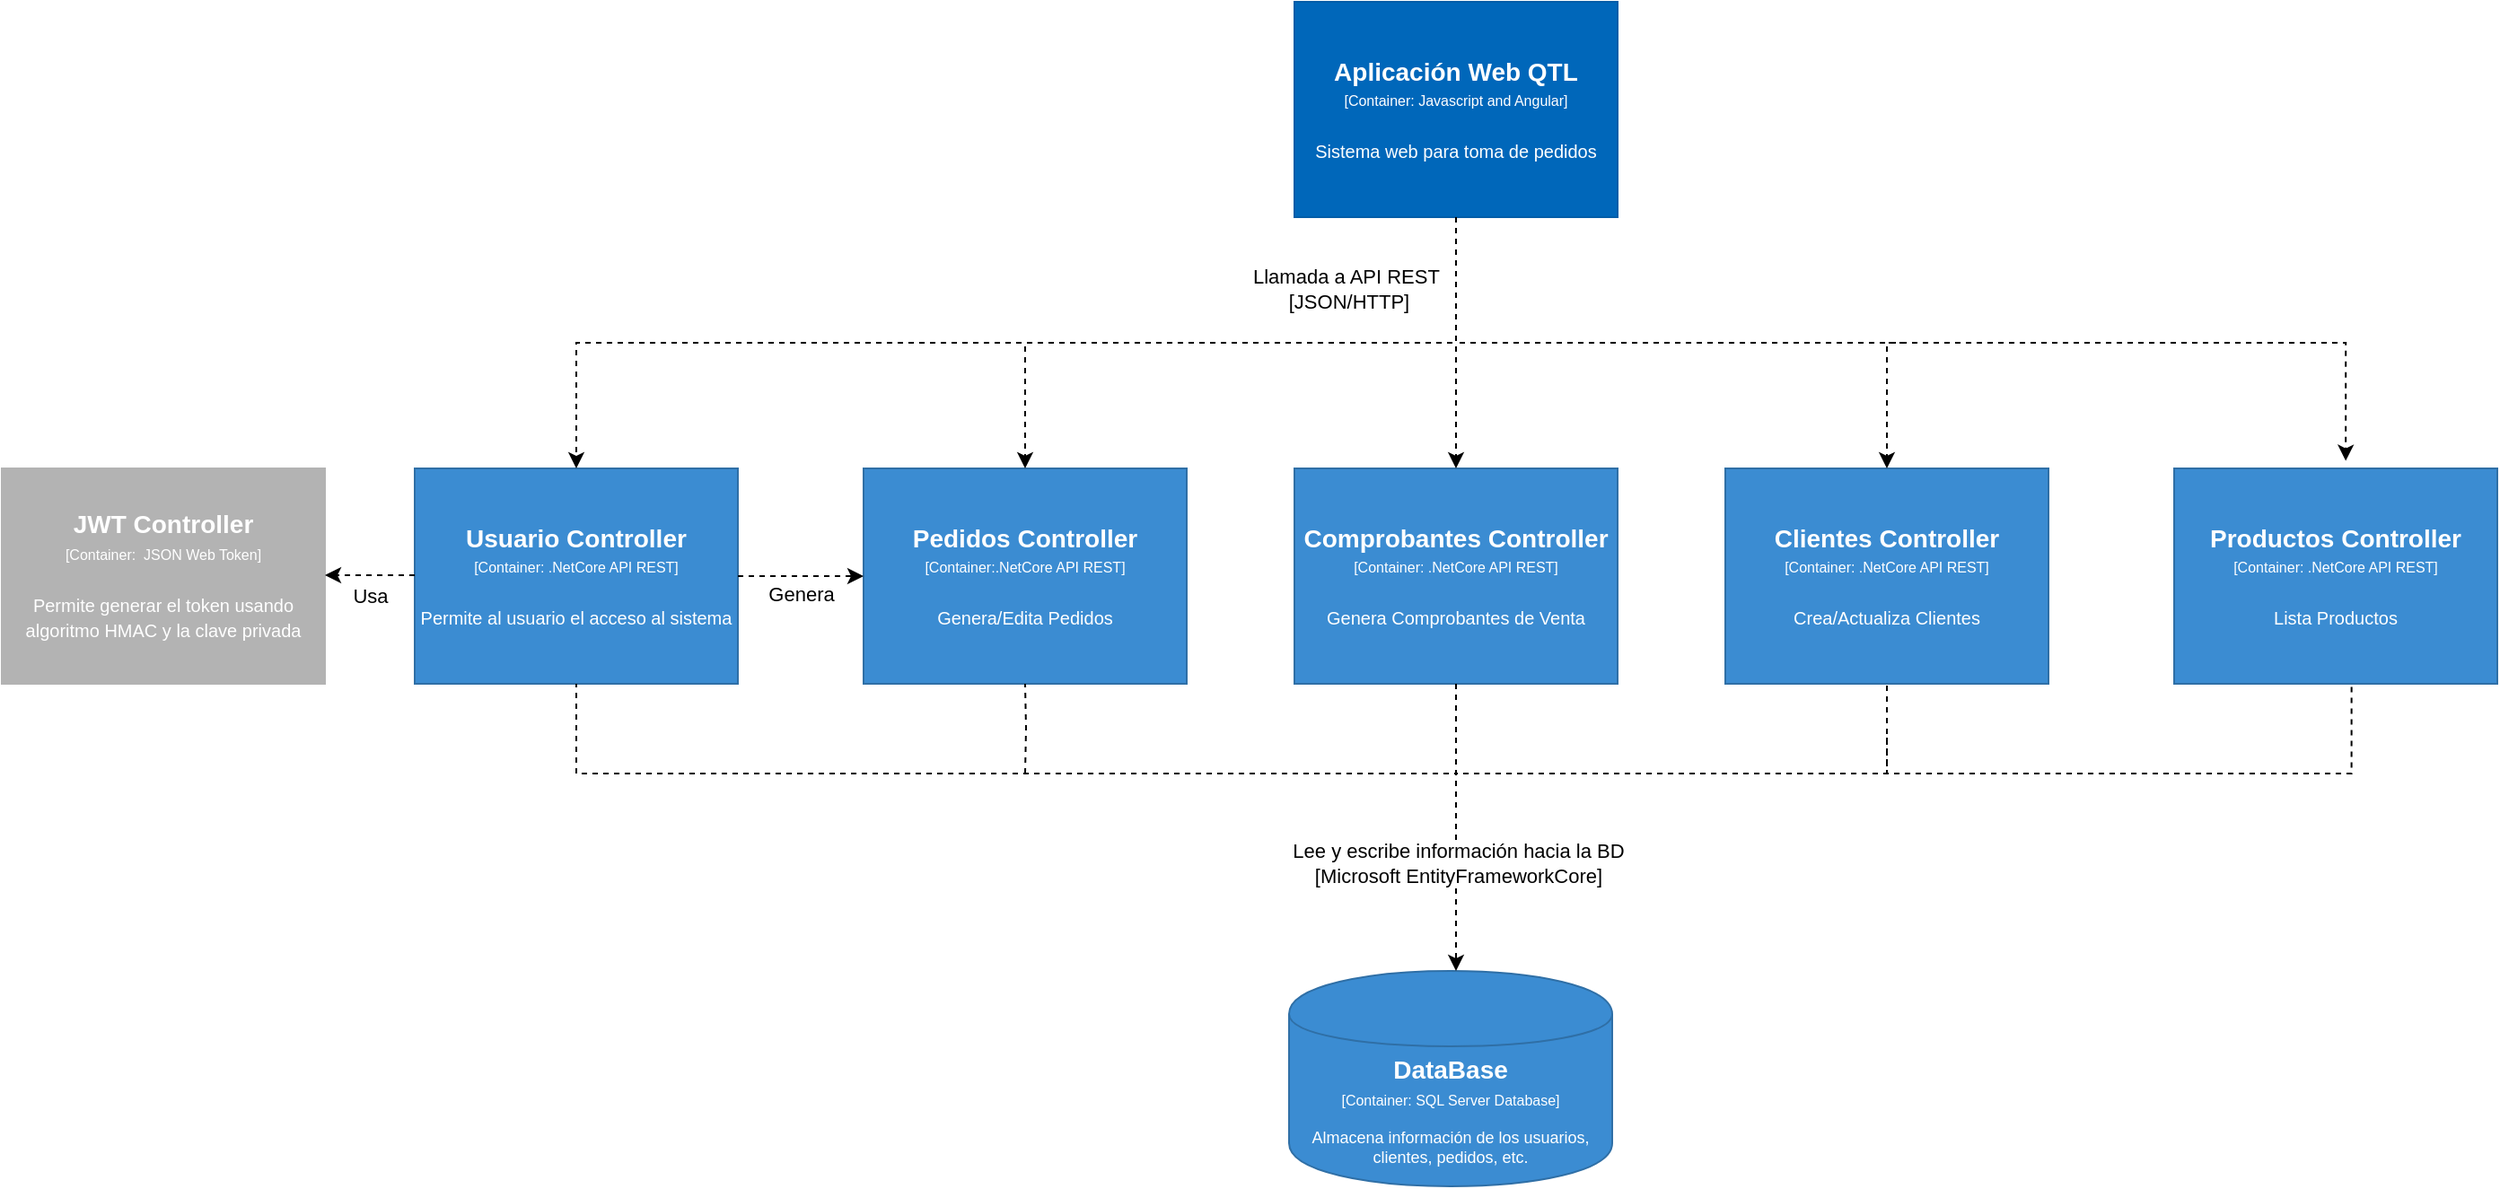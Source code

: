 <mxfile version="15.4.0" type="device"><diagram id="7iuudfPofY_v3h4qXWqW" name="Página-1"><mxGraphModel dx="2255" dy="806" grid="0" gridSize="10" guides="1" tooltips="1" connect="1" arrows="1" fold="1" page="1" pageScale="1" pageWidth="1169" pageHeight="827" math="0" shadow="0"><root><mxCell id="0"/><mxCell id="1" parent="0"/><object label="&lt;div&gt;&lt;span style=&quot;font-size: 14px&quot;&gt;&lt;b&gt;Aplicación Web QTL&lt;/b&gt;&lt;/span&gt;&lt;/div&gt;&lt;div&gt;&lt;span style=&quot;font-size: 8px&quot;&gt;[Container: Javascript and Angular]&lt;/span&gt;&lt;/div&gt;&lt;div&gt;&lt;span style=&quot;font-size: 8px&quot;&gt;&lt;br&gt;&lt;/span&gt;&lt;/div&gt;&lt;div&gt;&lt;font size=&quot;1&quot;&gt;Sistema web para toma de pedidos&lt;/font&gt;&lt;/div&gt;" placeholders="1" name="Software System Name" description="Description" id="i-R_zrdjmUaq45VROVb2-1"><mxCell style="rounded=0;whiteSpace=wrap;html=1;fillColor=#0067BA;fontColor=#FFFFFF;strokeColor=#005DA8;resizable=0;" parent="1" vertex="1"><mxGeometry x="-439" y="65" width="180" height="120" as="geometry"/></mxCell></object><object label="&lt;div&gt;&lt;span style=&quot;font-size: 14px&quot;&gt;&lt;b&gt;Comprobantes Controller&lt;/b&gt;&lt;/span&gt;&lt;/div&gt;&lt;div&gt;&lt;span style=&quot;font-size: 8px&quot;&gt;[Container: .NetCore API REST]&lt;/span&gt;&lt;/div&gt;&lt;div&gt;&lt;span style=&quot;font-size: 8px&quot;&gt;&lt;br&gt;&lt;/span&gt;&lt;/div&gt;&lt;div&gt;&lt;font size=&quot;1&quot;&gt;Genera Comprobantes de Venta&lt;/font&gt;&lt;/div&gt;" placeholders="1" name="Container Name" technology="e.g. Python, Flask" description="Description" id="i-R_zrdjmUaq45VROVb2-2"><mxCell style="rounded=0;whiteSpace=wrap;html=1;fillColor=#3B8CD2;fontColor=#FFFFFF;strokeColor=#2F6FA6;resizable=0;" parent="1" vertex="1"><mxGeometry x="-439" y="325" width="180" height="120" as="geometry"/></mxCell></object><object label="&lt;div style=&quot;color: rgb(255 , 255 , 255) ; white-space: normal&quot;&gt;&lt;span style=&quot;font-size: 14px&quot;&gt;&lt;b&gt;DataBase&lt;/b&gt;&lt;/span&gt;&lt;/div&gt;&lt;div style=&quot;color: rgb(255 , 255 , 255) ; font-size: 12px ; white-space: normal&quot;&gt;&lt;font style=&quot;font-size: 8px&quot;&gt;[Container: SQL Server Database]&lt;/font&gt;&lt;/div&gt;&lt;div style=&quot;color: rgb(255 , 255 , 255) ; white-space: normal ; font-size: 8px&quot;&gt;&lt;font style=&quot;line-height: 9.6px&quot;&gt;&lt;br&gt;&lt;/font&gt;&lt;/div&gt;&lt;div style=&quot;color: rgb(255 , 255 , 255) ; white-space: normal&quot;&gt;Almacena información de los usuarios, clientes, pedidos, etc.&lt;/div&gt;" placeholders="1" name="Container Name" description="Description" technology="e.g. PostgreSQL" id="i-R_zrdjmUaq45VROVb2-4"><mxCell style="shape=cylinder;whiteSpace=wrap;html=1;boundedLbl=1;backgroundOutline=1;strokeColor=#2F6FA6;strokeWidth=1;fillColor=#3B8CD2;fontSize=9;fontColor=#000000;align=center;resizable=0;" parent="1" vertex="1"><mxGeometry x="-442" y="605" width="180" height="120" as="geometry"/></mxCell></object><object label="&lt;div&gt;&lt;span style=&quot;font-size: 14px&quot;&gt;&lt;b&gt;Clientes Controller&lt;/b&gt;&lt;/span&gt;&lt;/div&gt;&lt;div&gt;&lt;span style=&quot;font-size: 8px&quot;&gt;[Container: .NetCore API REST]&lt;/span&gt;&lt;/div&gt;&lt;div&gt;&lt;span style=&quot;font-size: 8px&quot;&gt;&lt;br&gt;&lt;/span&gt;&lt;/div&gt;&lt;div&gt;&lt;font size=&quot;1&quot;&gt;Crea/Actualiza Clientes&lt;/font&gt;&lt;/div&gt;" placeholders="1" name="Container Name" technology="e.g. Python, Flask" description="Description" id="i-R_zrdjmUaq45VROVb2-5"><mxCell style="rounded=0;whiteSpace=wrap;html=1;fillColor=#3B8CD2;fontColor=#FFFFFF;strokeColor=#2F6FA6;resizable=0;" parent="1" vertex="1"><mxGeometry x="-199" y="325" width="180" height="120" as="geometry"/></mxCell></object><object label="&lt;div&gt;&lt;span style=&quot;font-size: 14px&quot;&gt;&lt;b&gt;Pedidos Controller&lt;/b&gt;&lt;/span&gt;&lt;/div&gt;&lt;div&gt;&lt;span style=&quot;font-size: 8px&quot;&gt;[Container:.NetCore API REST]&lt;/span&gt;&lt;/div&gt;&lt;div&gt;&lt;span style=&quot;font-size: 8px&quot;&gt;&lt;br&gt;&lt;/span&gt;&lt;/div&gt;&lt;div&gt;&lt;font size=&quot;1&quot;&gt;Genera/Edita Pedidos&lt;/font&gt;&lt;/div&gt;" placeholders="1" name="Container Name" technology="e.g. Python, Flask" description="Description" id="i-R_zrdjmUaq45VROVb2-6"><mxCell style="rounded=0;whiteSpace=wrap;html=1;fillColor=#3B8CD2;fontColor=#FFFFFF;strokeColor=#2F6FA6;resizable=0;" parent="1" vertex="1"><mxGeometry x="-679" y="325" width="180" height="120" as="geometry"/></mxCell></object><object label="&lt;div&gt;&lt;span style=&quot;font-size: 14px&quot;&gt;&lt;b&gt;Productos Controller&lt;/b&gt;&lt;/span&gt;&lt;/div&gt;&lt;div&gt;&lt;span style=&quot;font-size: 8px&quot;&gt;[Container: .NetCore API REST]&lt;/span&gt;&lt;/div&gt;&lt;div&gt;&lt;span style=&quot;font-size: 8px&quot;&gt;&lt;br&gt;&lt;/span&gt;&lt;/div&gt;&lt;div&gt;&lt;font size=&quot;1&quot;&gt;Lista Productos&lt;/font&gt;&lt;/div&gt;" placeholders="1" name="Container Name" technology="e.g. Python, Flask" description="Description" id="i-R_zrdjmUaq45VROVb2-7"><mxCell style="rounded=0;whiteSpace=wrap;html=1;fillColor=#3B8CD2;fontColor=#FFFFFF;strokeColor=#2F6FA6;resizable=0;" parent="1" vertex="1"><mxGeometry x="51" y="325" width="180" height="120" as="geometry"/></mxCell></object><object label="&lt;div&gt;&lt;span style=&quot;font-size: 14px&quot;&gt;&lt;b&gt;Usuario Controller&lt;/b&gt;&lt;/span&gt;&lt;/div&gt;&lt;div&gt;&lt;span style=&quot;font-size: 8px&quot;&gt;[Container: .NetCore API REST]&lt;/span&gt;&lt;/div&gt;&lt;div&gt;&lt;span style=&quot;font-size: 8px&quot;&gt;&lt;br&gt;&lt;/span&gt;&lt;/div&gt;&lt;div&gt;&lt;font size=&quot;1&quot;&gt;Permite al usuario el acceso al sistema&lt;/font&gt;&lt;/div&gt;" placeholders="1" name="Container Name" technology="e.g. Python, Flask" description="Description" id="i-R_zrdjmUaq45VROVb2-8"><mxCell style="rounded=0;whiteSpace=wrap;html=1;fillColor=#3B8CD2;fontColor=#FFFFFF;strokeColor=#2F6FA6;resizable=0;" parent="1" vertex="1"><mxGeometry x="-929" y="325" width="180" height="120" as="geometry"/></mxCell></object><object label="&lt;div&gt;&lt;span style=&quot;font-size: 14px&quot;&gt;&lt;b&gt;JWT Controller&lt;/b&gt;&lt;/span&gt;&lt;/div&gt;&lt;div&gt;&lt;span style=&quot;font-size: 8px&quot;&gt;[Container:&amp;nbsp; JSON Web Token]&lt;/span&gt;&lt;/div&gt;&lt;div&gt;&lt;span style=&quot;font-size: 8px&quot;&gt;&lt;br&gt;&lt;/span&gt;&lt;/div&gt;&lt;div&gt;&lt;font size=&quot;1&quot;&gt;Permite generar el token usando algoritmo HMAC y la clave privada&lt;/font&gt;&lt;/div&gt;" placeholders="1" name="Container Name" technology="e.g. Python, Flask" description="Description" id="i-R_zrdjmUaq45VROVb2-13"><mxCell style="rounded=0;whiteSpace=wrap;html=1;fillColor=#B3B3B3;fontColor=#FFFFFF;strokeColor=#B3B3B3;resizable=0;" parent="1" vertex="1"><mxGeometry x="-1159" y="325" width="180" height="120" as="geometry"/></mxCell></object><mxCell id="i-R_zrdjmUaq45VROVb2-21" value="" style="endArrow=classic;html=1;rounded=0;dashed=1;edgeStyle=orthogonalEdgeStyle;exitX=0.5;exitY=1;exitDx=0;exitDy=0;entryX=0.5;entryY=0;entryDx=0;entryDy=0;" parent="1" source="i-R_zrdjmUaq45VROVb2-1" target="i-R_zrdjmUaq45VROVb2-2" edge="1"><mxGeometry relative="1" as="geometry"><mxPoint x="-659" y="385" as="sourcePoint"/><mxPoint x="-559" y="385" as="targetPoint"/></mxGeometry></mxCell><mxCell id="i-R_zrdjmUaq45VROVb2-22" value="Llamada a API REST&amp;nbsp;&lt;br&gt;[JSON/HTTP]" style="edgeLabel;resizable=0;html=1;align=center;verticalAlign=middle;strokeColor=#B3B3B3;fillColor=#B3B3B3;" parent="i-R_zrdjmUaq45VROVb2-21" connectable="0" vertex="1"><mxGeometry relative="1" as="geometry"><mxPoint x="-60" y="-30" as="offset"/></mxGeometry></mxCell><mxCell id="i-R_zrdjmUaq45VROVb2-29" value="" style="endArrow=classic;html=1;rounded=0;dashed=1;edgeStyle=orthogonalEdgeStyle;exitX=0.5;exitY=1;exitDx=0;exitDy=0;entryX=0.5;entryY=0;entryDx=0;entryDy=0;" parent="1" source="i-R_zrdjmUaq45VROVb2-2" edge="1"><mxGeometry relative="1" as="geometry"><mxPoint x="-459" y="515" as="sourcePoint"/><mxPoint x="-349" y="605" as="targetPoint"/></mxGeometry></mxCell><mxCell id="i-R_zrdjmUaq45VROVb2-30" value="Lee y escribe información hacia la BD&lt;br&gt;[Microsoft EntityFrameworkCore]" style="edgeLabel;resizable=0;html=1;align=center;verticalAlign=middle;strokeColor=#B3B3B3;fillColor=#B3B3B3;" parent="i-R_zrdjmUaq45VROVb2-29" connectable="0" vertex="1"><mxGeometry relative="1" as="geometry"><mxPoint y="20" as="offset"/></mxGeometry></mxCell><mxCell id="i-R_zrdjmUaq45VROVb2-31" value="" style="endArrow=classic;html=1;rounded=0;dashed=1;edgeStyle=orthogonalEdgeStyle;exitX=1;exitY=0.5;exitDx=0;exitDy=0;" parent="1" source="i-R_zrdjmUaq45VROVb2-8" target="i-R_zrdjmUaq45VROVb2-6" edge="1"><mxGeometry relative="1" as="geometry"><mxPoint x="-459" y="515" as="sourcePoint"/><mxPoint x="-359" y="515" as="targetPoint"/></mxGeometry></mxCell><mxCell id="i-R_zrdjmUaq45VROVb2-32" value="Genera" style="edgeLabel;resizable=0;html=1;align=center;verticalAlign=middle;strokeColor=#B3B3B3;fillColor=#B3B3B3;" parent="i-R_zrdjmUaq45VROVb2-31" connectable="0" vertex="1"><mxGeometry relative="1" as="geometry"><mxPoint y="10" as="offset"/></mxGeometry></mxCell><mxCell id="i-R_zrdjmUaq45VROVb2-35" value="" style="endArrow=none;dashed=1;html=1;rounded=0;edgeStyle=orthogonalEdgeStyle;entryX=0.5;entryY=1;entryDx=0;entryDy=0;" parent="1" target="i-R_zrdjmUaq45VROVb2-8" edge="1"><mxGeometry width="50" height="50" relative="1" as="geometry"><mxPoint x="-349" y="475" as="sourcePoint"/><mxPoint x="-739" y="495" as="targetPoint"/><Array as="points"><mxPoint x="-349" y="495"/><mxPoint x="-839" y="495"/></Array></mxGeometry></mxCell><mxCell id="i-R_zrdjmUaq45VROVb2-38" value="" style="endArrow=none;dashed=1;html=1;rounded=0;edgeStyle=orthogonalEdgeStyle;entryX=0.5;entryY=1;entryDx=0;entryDy=0;" parent="1" target="i-R_zrdjmUaq45VROVb2-5" edge="1"><mxGeometry width="50" height="50" relative="1" as="geometry"><mxPoint x="-349" y="475" as="sourcePoint"/><mxPoint x="-99" y="475" as="targetPoint"/><Array as="points"><mxPoint x="-349" y="495"/><mxPoint x="-109" y="495"/></Array></mxGeometry></mxCell><mxCell id="i-R_zrdjmUaq45VROVb2-39" value="" style="endArrow=none;dashed=1;html=1;rounded=0;edgeStyle=orthogonalEdgeStyle;entryX=0.5;entryY=1;entryDx=0;entryDy=0;" parent="1" target="i-R_zrdjmUaq45VROVb2-6" edge="1"><mxGeometry width="50" height="50" relative="1" as="geometry"><mxPoint x="-589" y="495" as="sourcePoint"/><mxPoint x="-589" y="455" as="targetPoint"/></mxGeometry></mxCell><mxCell id="i-R_zrdjmUaq45VROVb2-40" value="" style="endArrow=none;dashed=1;html=1;rounded=0;edgeStyle=orthogonalEdgeStyle;entryX=0.549;entryY=1.014;entryDx=0;entryDy=0;entryPerimeter=0;" parent="1" target="i-R_zrdjmUaq45VROVb2-7" edge="1"><mxGeometry width="50" height="50" relative="1" as="geometry"><mxPoint x="-109" y="475" as="sourcePoint"/><mxPoint x="151" y="455" as="targetPoint"/><Array as="points"><mxPoint x="-109" y="495"/><mxPoint x="150" y="495"/></Array></mxGeometry></mxCell><mxCell id="i-R_zrdjmUaq45VROVb2-44" value="" style="endArrow=classic;html=1;rounded=0;dashed=1;edgeStyle=orthogonalEdgeStyle;exitX=0.5;exitY=1;exitDx=0;exitDy=0;entryX=0.5;entryY=0;entryDx=0;entryDy=0;" parent="1" source="i-R_zrdjmUaq45VROVb2-1" target="i-R_zrdjmUaq45VROVb2-6" edge="1"><mxGeometry relative="1" as="geometry"><mxPoint x="-359" y="215" as="sourcePoint"/><mxPoint x="-549" y="245" as="targetPoint"/><Array as="points"><mxPoint x="-349" y="255"/><mxPoint x="-589" y="255"/></Array></mxGeometry></mxCell><mxCell id="i-R_zrdjmUaq45VROVb2-46" value="" style="endArrow=classic;html=1;rounded=0;dashed=1;edgeStyle=orthogonalEdgeStyle;exitX=0.5;exitY=1;exitDx=0;exitDy=0;entryX=0.5;entryY=0;entryDx=0;entryDy=0;" parent="1" source="i-R_zrdjmUaq45VROVb2-1" target="i-R_zrdjmUaq45VROVb2-8" edge="1"><mxGeometry relative="1" as="geometry"><mxPoint x="-829" y="235" as="sourcePoint"/><mxPoint x="-729" y="235" as="targetPoint"/><Array as="points"><mxPoint x="-349" y="255"/><mxPoint x="-839" y="255"/></Array></mxGeometry></mxCell><mxCell id="i-R_zrdjmUaq45VROVb2-48" value="" style="endArrow=classic;html=1;rounded=0;dashed=1;edgeStyle=orthogonalEdgeStyle;exitX=0.5;exitY=1;exitDx=0;exitDy=0;entryX=0.531;entryY=-0.035;entryDx=0;entryDy=0;entryPerimeter=0;" parent="1" source="i-R_zrdjmUaq45VROVb2-1" target="i-R_zrdjmUaq45VROVb2-7" edge="1"><mxGeometry relative="1" as="geometry"><mxPoint x="11" y="245" as="sourcePoint"/><mxPoint x="111" y="245" as="targetPoint"/><Array as="points"><mxPoint x="-349" y="255"/><mxPoint x="147" y="255"/></Array></mxGeometry></mxCell><mxCell id="i-R_zrdjmUaq45VROVb2-50" value="" style="endArrow=classic;html=1;rounded=0;dashed=1;edgeStyle=orthogonalEdgeStyle;entryX=0.5;entryY=0;entryDx=0;entryDy=0;" parent="1" target="i-R_zrdjmUaq45VROVb2-5" edge="1"><mxGeometry relative="1" as="geometry"><mxPoint x="-99" y="255" as="sourcePoint"/><mxPoint x="-419" y="455" as="targetPoint"/><Array as="points"><mxPoint x="-109" y="255"/></Array></mxGeometry></mxCell><mxCell id="i-R_zrdjmUaq45VROVb2-52" value="" style="endArrow=classic;html=1;rounded=0;dashed=1;edgeStyle=orthogonalEdgeStyle;exitX=0;exitY=0.5;exitDx=0;exitDy=0;entryX=1;entryY=0.5;entryDx=0;entryDy=0;" parent="1" edge="1"><mxGeometry relative="1" as="geometry"><mxPoint x="-929" y="384.5" as="sourcePoint"/><mxPoint x="-979" y="384.5" as="targetPoint"/></mxGeometry></mxCell><mxCell id="i-R_zrdjmUaq45VROVb2-53" value="Usa" style="edgeLabel;resizable=0;html=1;align=center;verticalAlign=middle;strokeColor=#B3B3B3;fillColor=#B3B3B3;" parent="i-R_zrdjmUaq45VROVb2-52" connectable="0" vertex="1"><mxGeometry relative="1" as="geometry"><mxPoint y="11" as="offset"/></mxGeometry></mxCell></root></mxGraphModel></diagram></mxfile>